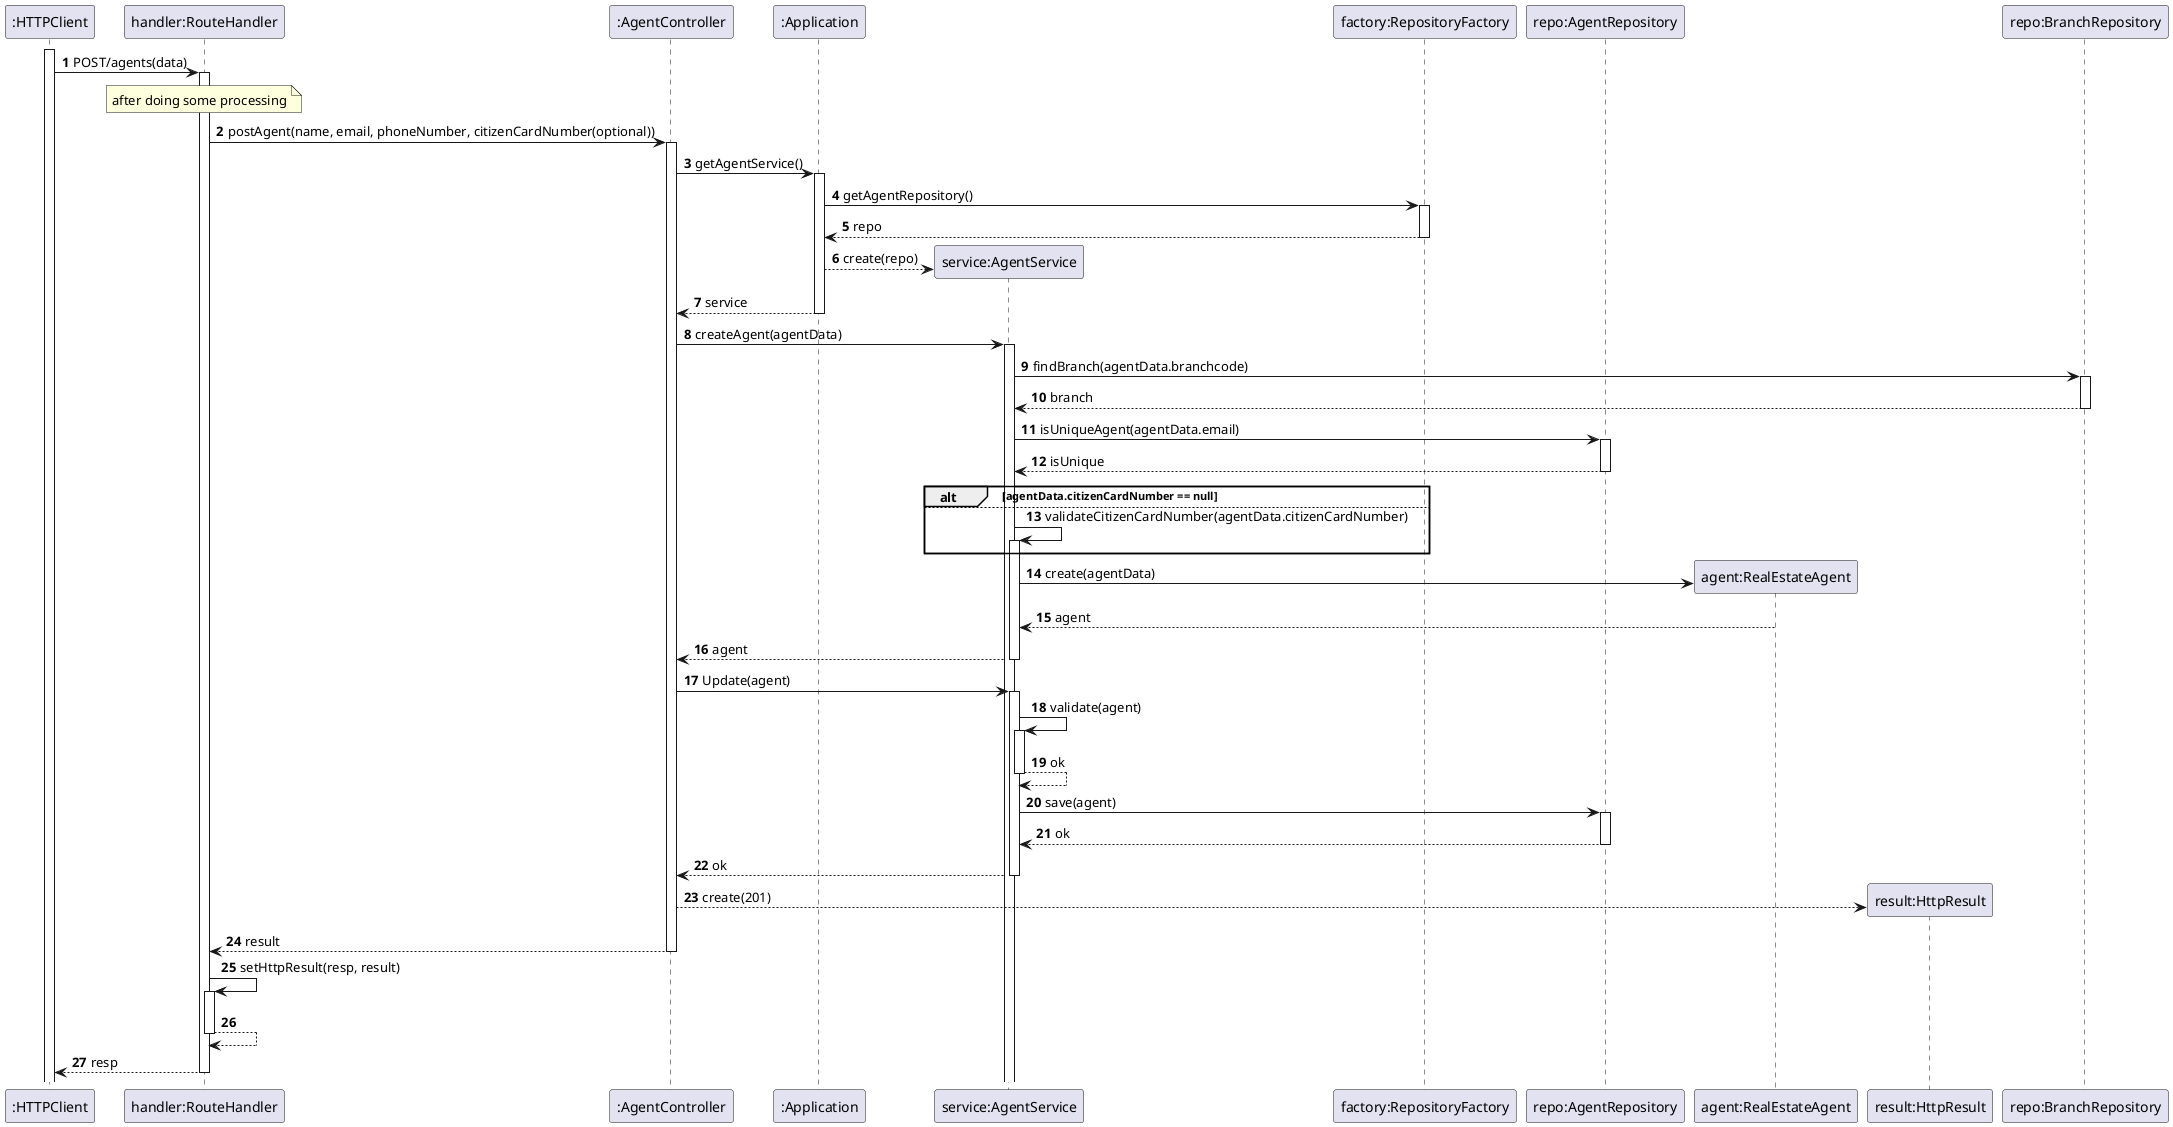 @startuml
'https://plantuml.com/sequence-diagram
autoactivate on
autonumber

participant ":HTTPClient" as HTTPClient
participant "handler:RouteHandler" as System
participant ":AgentController" as Ctrl
participant ":Application" as App
participant "service:AgentService" as Service
participant "factory:RepositoryFactory" as Factory
participant "repo:AgentRepository" as Repo
participant "agent:RealEstateAgent" as Agent
participant "result:HttpResult" as Result
participant "repo:BranchRepository" as BranchRepo
activate HTTPClient

HTTPClient -> System: POST/agents(data)

note over System: after doing some processing

System -> Ctrl: postAgent(name, email, phoneNumber, citizenCardNumber(optional))
Ctrl -> App: getAgentService()
App -> Factory : getAgentRepository()
Factory --> App: repo
App --> Service**: create(repo)
App --> Ctrl: service
Ctrl -> Service: createAgent(agentData)

Service -> BranchRepo: findBranch(agentData.branchcode)
BranchRepo --> Service: branch

Service -> Repo: isUniqueAgent(agentData.email)
Repo --> Service: isUnique
alt agentData.citizenCardNumber == null
else
    Service -> Service: validateCitizenCardNumber(agentData.citizenCardNumber)
end
Service -> Agent**: create(agentData)
Agent --> Service: agent
Service --> Ctrl: agent
Ctrl -> Service: Update(agent)
Service -> Service : validate(agent)
Service --> Service : ok
Service -> Repo: save(agent)
Repo --> Service: ok
Service --> Ctrl: ok
Ctrl --> Result**: create(201)
Ctrl --> System: result
System -> System: setHttpResult(resp, result)
System --> System:
System --> HTTPClient: resp

@enduml
